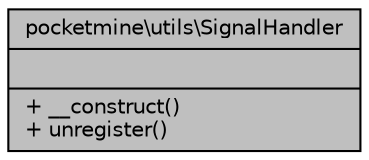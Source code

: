 digraph "pocketmine\utils\SignalHandler"
{
 // INTERACTIVE_SVG=YES
 // LATEX_PDF_SIZE
  edge [fontname="Helvetica",fontsize="10",labelfontname="Helvetica",labelfontsize="10"];
  node [fontname="Helvetica",fontsize="10",shape=record];
  Node1 [label="{pocketmine\\utils\\SignalHandler\n||+ __construct()\l+ unregister()\l}",height=0.2,width=0.4,color="black", fillcolor="grey75", style="filled", fontcolor="black",tooltip=" "];
}
